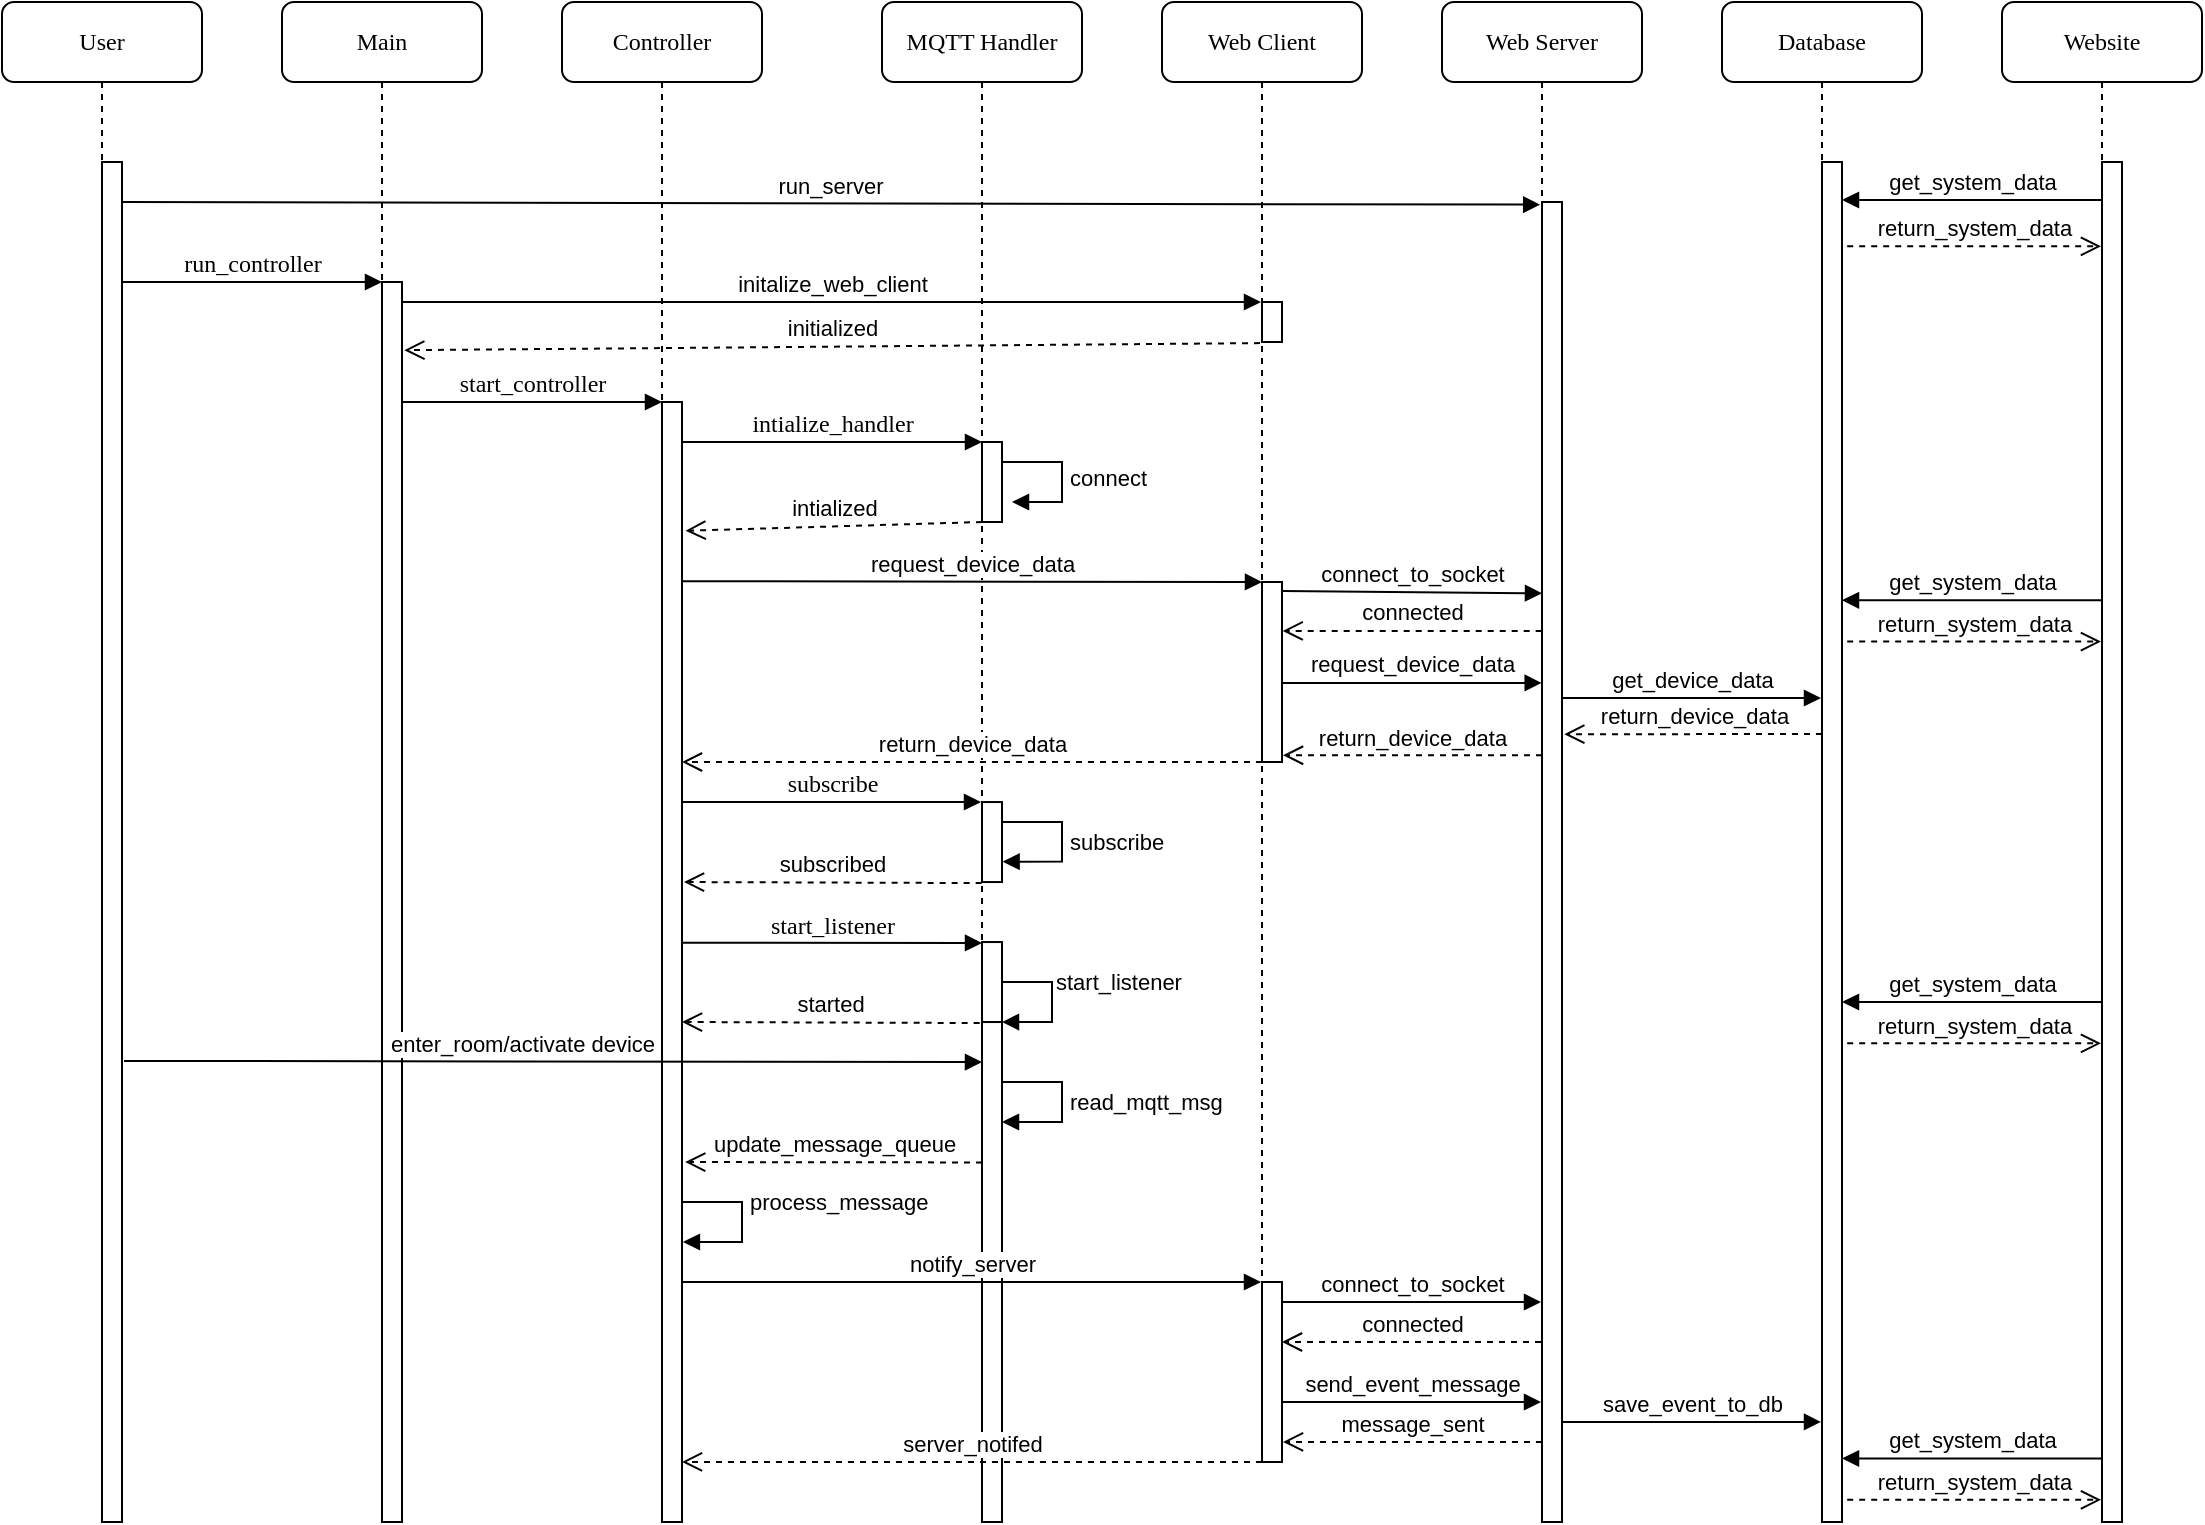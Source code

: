 <mxfile version="18.1.3" type="device"><diagram name="Page-1" id="13e1069c-82ec-6db2-03f1-153e76fe0fe0"><mxGraphModel dx="2583" dy="984" grid="1" gridSize="10" guides="1" tooltips="1" connect="1" arrows="1" fold="1" page="1" pageScale="1" pageWidth="1100" pageHeight="850" background="none" math="0" shadow="0"><root><mxCell id="0"/><mxCell id="1" parent="0"/><mxCell id="7baba1c4bc27f4b0-3" value="MQTT Handler" style="shape=umlLifeline;perimeter=lifelinePerimeter;whiteSpace=wrap;html=1;container=1;collapsible=0;recursiveResize=0;outlineConnect=0;rounded=1;shadow=0;comic=0;labelBackgroundColor=none;strokeWidth=1;fontFamily=Verdana;fontSize=12;align=center;" parent="1" vertex="1"><mxGeometry x="400" y="80" width="100" height="760" as="geometry"/></mxCell><mxCell id="7baba1c4bc27f4b0-13" value="" style="html=1;points=[];perimeter=orthogonalPerimeter;rounded=0;shadow=0;comic=0;labelBackgroundColor=none;strokeWidth=1;fontFamily=Verdana;fontSize=12;align=center;" parent="7baba1c4bc27f4b0-3" vertex="1"><mxGeometry x="50" y="220" width="10" height="40" as="geometry"/></mxCell><mxCell id="RaGMDofcJ0_RZUFKeut7-7" value="connect" style="edgeStyle=orthogonalEdgeStyle;html=1;align=left;spacingLeft=2;endArrow=block;rounded=0;entryX=1;entryY=0;" parent="7baba1c4bc27f4b0-3" edge="1"><mxGeometry relative="1" as="geometry"><mxPoint x="60" y="230" as="sourcePoint"/><Array as="points"><mxPoint x="90" y="230"/></Array><mxPoint x="65" y="250" as="targetPoint"/></mxGeometry></mxCell><mxCell id="RaGMDofcJ0_RZUFKeut7-8" value="intialized" style="html=1;verticalAlign=bottom;endArrow=open;dashed=1;endSize=8;rounded=0;entryX=1.176;entryY=0.115;entryDx=0;entryDy=0;entryPerimeter=0;" parent="7baba1c4bc27f4b0-3" target="7baba1c4bc27f4b0-10" edge="1"><mxGeometry relative="1" as="geometry"><mxPoint x="50" y="260" as="sourcePoint"/><mxPoint x="-30" y="260" as="targetPoint"/></mxGeometry></mxCell><mxCell id="RaGMDofcJ0_RZUFKeut7-12" value="start_listener" style="html=1;verticalAlign=bottom;endArrow=block;entryX=0;entryY=0;labelBackgroundColor=none;fontFamily=Verdana;fontSize=12;edgeStyle=elbowEdgeStyle;elbow=vertical;" parent="7baba1c4bc27f4b0-3" edge="1"><mxGeometry relative="1" as="geometry"><mxPoint x="-100.0" y="470.362" as="sourcePoint"/><mxPoint x="50" y="470.19" as="targetPoint"/></mxGeometry></mxCell><mxCell id="RaGMDofcJ0_RZUFKeut7-13" value="" style="html=1;points=[];perimeter=orthogonalPerimeter;" parent="7baba1c4bc27f4b0-3" vertex="1"><mxGeometry x="50" y="510.02" width="10" height="249.98" as="geometry"/></mxCell><mxCell id="RaGMDofcJ0_RZUFKeut7-14" value="start_listener" style="edgeStyle=orthogonalEdgeStyle;html=1;align=left;spacingLeft=2;endArrow=block;rounded=0;entryX=1;entryY=0;" parent="7baba1c4bc27f4b0-3" target="RaGMDofcJ0_RZUFKeut7-13" edge="1"><mxGeometry relative="1" as="geometry"><mxPoint x="55" y="470.02" as="sourcePoint"/><Array as="points"><mxPoint x="55" y="490.02"/><mxPoint x="85" y="490.02"/><mxPoint x="85" y="510.02"/></Array></mxGeometry></mxCell><mxCell id="RaGMDofcJ0_RZUFKeut7-21" value="" style="html=1;points=[];perimeter=orthogonalPerimeter;rounded=0;shadow=0;comic=0;labelBackgroundColor=none;strokeWidth=1;fontFamily=Verdana;fontSize=12;align=center;" parent="7baba1c4bc27f4b0-3" vertex="1"><mxGeometry x="50" y="400.02" width="10" height="40" as="geometry"/></mxCell><mxCell id="RaGMDofcJ0_RZUFKeut7-22" value="" style="html=1;points=[];perimeter=orthogonalPerimeter;rounded=0;shadow=0;comic=0;labelBackgroundColor=none;strokeWidth=1;fontFamily=Verdana;fontSize=12;align=center;" parent="7baba1c4bc27f4b0-3" vertex="1"><mxGeometry x="50" y="470.02" width="10" height="39.98" as="geometry"/></mxCell><mxCell id="RaGMDofcJ0_RZUFKeut7-26" value="read_mqtt_msg" style="edgeStyle=orthogonalEdgeStyle;html=1;align=left;spacingLeft=2;endArrow=block;rounded=0;" parent="7baba1c4bc27f4b0-3" edge="1"><mxGeometry relative="1" as="geometry"><mxPoint x="60" y="540.02" as="sourcePoint"/><Array as="points"><mxPoint x="90" y="540"/><mxPoint x="90" y="560"/><mxPoint x="60" y="560"/></Array><mxPoint x="60" y="560" as="targetPoint"/></mxGeometry></mxCell><mxCell id="RaGMDofcJ0_RZUFKeut7-61" value="subscribe" style="edgeStyle=orthogonalEdgeStyle;html=1;align=left;spacingLeft=2;endArrow=block;rounded=0;entryX=1.03;entryY=0.745;entryDx=0;entryDy=0;entryPerimeter=0;" parent="7baba1c4bc27f4b0-3" target="RaGMDofcJ0_RZUFKeut7-21" edge="1"><mxGeometry relative="1" as="geometry"><mxPoint x="60" y="410" as="sourcePoint"/><Array as="points"><mxPoint x="90" y="410"/><mxPoint x="90" y="430"/></Array><mxPoint x="65" y="430" as="targetPoint"/></mxGeometry></mxCell><mxCell id="7baba1c4bc27f4b0-2" value="Controller" style="shape=umlLifeline;perimeter=lifelinePerimeter;whiteSpace=wrap;html=1;container=1;collapsible=0;recursiveResize=0;outlineConnect=0;rounded=1;shadow=0;comic=0;labelBackgroundColor=none;strokeWidth=1;fontFamily=Verdana;fontSize=12;align=center;" parent="1" vertex="1"><mxGeometry x="240" y="80" width="100" height="760" as="geometry"/></mxCell><mxCell id="7baba1c4bc27f4b0-10" value="" style="html=1;points=[];perimeter=orthogonalPerimeter;rounded=0;shadow=0;comic=0;labelBackgroundColor=none;strokeWidth=1;fontFamily=Verdana;fontSize=12;align=center;" parent="7baba1c4bc27f4b0-2" vertex="1"><mxGeometry x="50" y="200" width="10" height="560" as="geometry"/></mxCell><mxCell id="y5O3W0Zzm47joiav79AS-1" value="process_message" style="edgeStyle=orthogonalEdgeStyle;html=1;align=left;spacingLeft=2;endArrow=block;rounded=0;entryX=1.046;entryY=0.75;entryDx=0;entryDy=0;entryPerimeter=0;" edge="1" parent="7baba1c4bc27f4b0-2" target="7baba1c4bc27f4b0-10"><mxGeometry relative="1" as="geometry"><mxPoint x="60" y="580" as="sourcePoint"/><Array as="points"><mxPoint x="60" y="600"/><mxPoint x="90" y="600"/><mxPoint x="90" y="620"/></Array><mxPoint x="65" y="620.0" as="targetPoint"/></mxGeometry></mxCell><mxCell id="7baba1c4bc27f4b0-4" value="Web Client" style="shape=umlLifeline;perimeter=lifelinePerimeter;whiteSpace=wrap;html=1;container=1;collapsible=0;recursiveResize=0;outlineConnect=0;rounded=1;shadow=0;comic=0;labelBackgroundColor=none;strokeWidth=1;fontFamily=Verdana;fontSize=12;align=center;" parent="1" vertex="1"><mxGeometry x="540" y="80" width="100" height="720" as="geometry"/></mxCell><mxCell id="RaGMDofcJ0_RZUFKeut7-38" value="" style="html=1;points=[];perimeter=orthogonalPerimeter;rounded=0;shadow=0;comic=0;labelBackgroundColor=none;strokeWidth=1;fontFamily=Verdana;fontSize=12;align=center;" parent="7baba1c4bc27f4b0-4" vertex="1"><mxGeometry x="50" y="290" width="10" height="90" as="geometry"/></mxCell><mxCell id="RaGMDofcJ0_RZUFKeut7-45" value="return_device_data" style="html=1;verticalAlign=bottom;endArrow=open;dashed=1;endSize=8;rounded=0;jumpStyle=none;" parent="7baba1c4bc27f4b0-4" edge="1"><mxGeometry relative="1" as="geometry"><mxPoint x="50" y="380.0" as="sourcePoint"/><mxPoint x="-240" y="380" as="targetPoint"/></mxGeometry></mxCell><mxCell id="7baba1c4bc27f4b0-5" value="Web Server" style="shape=umlLifeline;perimeter=lifelinePerimeter;whiteSpace=wrap;html=1;container=1;collapsible=0;recursiveResize=0;outlineConnect=0;rounded=1;shadow=0;comic=0;labelBackgroundColor=none;strokeWidth=1;fontFamily=Verdana;fontSize=12;align=center;" parent="1" vertex="1"><mxGeometry x="680" y="80" width="100" height="760" as="geometry"/></mxCell><mxCell id="RaGMDofcJ0_RZUFKeut7-30" value="" style="html=1;points=[];perimeter=orthogonalPerimeter;" parent="7baba1c4bc27f4b0-5" vertex="1"><mxGeometry x="50" y="100" width="10" height="660" as="geometry"/></mxCell><mxCell id="RaGMDofcJ0_RZUFKeut7-41" value="connect_to_socket" style="html=1;verticalAlign=bottom;endArrow=block;rounded=0;jumpStyle=none;entryX=-0.034;entryY=0.757;entryDx=0;entryDy=0;entryPerimeter=0;" parent="7baba1c4bc27f4b0-5" edge="1"><mxGeometry width="80" relative="1" as="geometry"><mxPoint x="-79.66" y="294.47" as="sourcePoint"/><mxPoint x="50.0" y="295.68" as="targetPoint"/></mxGeometry></mxCell><mxCell id="RaGMDofcJ0_RZUFKeut7-42" value="connected" style="html=1;verticalAlign=bottom;endArrow=open;dashed=1;endSize=8;rounded=0;jumpStyle=none;" parent="7baba1c4bc27f4b0-5" edge="1"><mxGeometry relative="1" as="geometry"><mxPoint x="49.84" y="314.47" as="sourcePoint"/><mxPoint x="-79.66" y="314.47" as="targetPoint"/></mxGeometry></mxCell><mxCell id="RaGMDofcJ0_RZUFKeut7-43" value="request_device_data" style="html=1;verticalAlign=bottom;endArrow=block;rounded=0;jumpStyle=none;" parent="7baba1c4bc27f4b0-5" edge="1"><mxGeometry width="80" relative="1" as="geometry"><mxPoint x="-79.66" y="340.47" as="sourcePoint"/><mxPoint x="49.84" y="340.47" as="targetPoint"/></mxGeometry></mxCell><mxCell id="RaGMDofcJ0_RZUFKeut7-44" value="return_device_data" style="html=1;verticalAlign=bottom;endArrow=open;dashed=1;endSize=8;rounded=0;jumpStyle=none;" parent="7baba1c4bc27f4b0-5" edge="1"><mxGeometry relative="1" as="geometry"><mxPoint x="50.0" y="376.63" as="sourcePoint"/><mxPoint x="-79.5" y="376.63" as="targetPoint"/></mxGeometry></mxCell><mxCell id="7baba1c4bc27f4b0-6" value="Database" style="shape=umlLifeline;perimeter=lifelinePerimeter;whiteSpace=wrap;html=1;container=1;collapsible=0;recursiveResize=0;outlineConnect=0;rounded=1;shadow=0;comic=0;labelBackgroundColor=none;strokeWidth=1;fontFamily=Verdana;fontSize=12;align=center;" parent="1" vertex="1"><mxGeometry x="820" y="80" width="100" height="760" as="geometry"/></mxCell><mxCell id="7baba1c4bc27f4b0-19" value="" style="html=1;points=[];perimeter=orthogonalPerimeter;rounded=0;shadow=0;comic=0;labelBackgroundColor=none;strokeWidth=1;fontFamily=Verdana;fontSize=12;align=center;" parent="7baba1c4bc27f4b0-6" vertex="1"><mxGeometry x="50" y="80" width="10" height="680" as="geometry"/></mxCell><mxCell id="RaGMDofcJ0_RZUFKeut7-47" value="return_device_data" style="html=1;verticalAlign=bottom;endArrow=open;dashed=1;endSize=8;rounded=0;jumpStyle=none;entryX=1.114;entryY=0.426;entryDx=0;entryDy=0;entryPerimeter=0;" parent="7baba1c4bc27f4b0-6" edge="1"><mxGeometry relative="1" as="geometry"><mxPoint x="50" y="366" as="sourcePoint"/><mxPoint x="-78.86" y="366.12" as="targetPoint"/></mxGeometry></mxCell><mxCell id="7baba1c4bc27f4b0-7" value="User" style="shape=umlLifeline;perimeter=lifelinePerimeter;whiteSpace=wrap;html=1;container=1;collapsible=0;recursiveResize=0;outlineConnect=0;rounded=1;shadow=0;comic=0;labelBackgroundColor=none;strokeWidth=1;fontFamily=Verdana;fontSize=12;align=center;" parent="1" vertex="1"><mxGeometry x="-40" y="80" width="100" height="760" as="geometry"/></mxCell><mxCell id="RaGMDofcJ0_RZUFKeut7-15" value="" style="html=1;points=[];perimeter=orthogonalPerimeter;" parent="7baba1c4bc27f4b0-7" vertex="1"><mxGeometry x="50" y="80" width="10" height="680" as="geometry"/></mxCell><mxCell id="RaGMDofcJ0_RZUFKeut7-31" value="run_server" style="html=1;verticalAlign=bottom;endArrow=block;rounded=0;jumpStyle=none;entryX=-0.089;entryY=0.002;entryDx=0;entryDy=0;entryPerimeter=0;" parent="7baba1c4bc27f4b0-7" target="RaGMDofcJ0_RZUFKeut7-30" edge="1"><mxGeometry width="80" relative="1" as="geometry"><mxPoint x="60" y="100" as="sourcePoint"/><mxPoint x="140" y="100" as="targetPoint"/></mxGeometry></mxCell><mxCell id="7baba1c4bc27f4b0-8" value="Main" style="shape=umlLifeline;perimeter=lifelinePerimeter;whiteSpace=wrap;html=1;container=1;collapsible=0;recursiveResize=0;outlineConnect=0;rounded=1;shadow=0;comic=0;labelBackgroundColor=none;strokeWidth=1;fontFamily=Verdana;fontSize=12;align=center;" parent="1" vertex="1"><mxGeometry x="100" y="80" width="100" height="760" as="geometry"/></mxCell><mxCell id="7baba1c4bc27f4b0-9" value="" style="html=1;points=[];perimeter=orthogonalPerimeter;rounded=0;shadow=0;comic=0;labelBackgroundColor=none;strokeWidth=1;fontFamily=Verdana;fontSize=12;align=center;" parent="7baba1c4bc27f4b0-8" vertex="1"><mxGeometry x="50" y="140" width="10" height="620" as="geometry"/></mxCell><mxCell id="RaGMDofcJ0_RZUFKeut7-16" value="run_controller" style="html=1;verticalAlign=bottom;endArrow=block;entryX=0;entryY=0;labelBackgroundColor=none;fontFamily=Verdana;fontSize=12;edgeStyle=elbowEdgeStyle;elbow=vertical;" parent="7baba1c4bc27f4b0-8" edge="1"><mxGeometry relative="1" as="geometry"><mxPoint x="-80" y="140" as="sourcePoint"/><mxPoint x="50" y="140.0" as="targetPoint"/></mxGeometry></mxCell><mxCell id="RaGMDofcJ0_RZUFKeut7-19" value="initalize_web_client" style="html=1;verticalAlign=bottom;endArrow=block;rounded=0;jumpStyle=none;" parent="7baba1c4bc27f4b0-8" target="7baba1c4bc27f4b0-4" edge="1"><mxGeometry width="80" relative="1" as="geometry"><mxPoint x="60" y="150" as="sourcePoint"/><mxPoint x="140" y="150" as="targetPoint"/></mxGeometry></mxCell><mxCell id="7baba1c4bc27f4b0-16" value="" style="html=1;points=[];perimeter=orthogonalPerimeter;rounded=0;shadow=0;comic=0;labelBackgroundColor=none;strokeWidth=1;fontFamily=Verdana;fontSize=12;align=center;" parent="1" vertex="1"><mxGeometry x="590" y="230" width="10" height="20" as="geometry"/></mxCell><mxCell id="7baba1c4bc27f4b0-11" value="start_controller" style="html=1;verticalAlign=bottom;endArrow=block;entryX=0;entryY=0;labelBackgroundColor=none;fontFamily=Verdana;fontSize=12;edgeStyle=elbowEdgeStyle;elbow=vertical;" parent="1" source="7baba1c4bc27f4b0-9" target="7baba1c4bc27f4b0-10" edge="1"><mxGeometry relative="1" as="geometry"><mxPoint x="225" y="290" as="sourcePoint"/></mxGeometry></mxCell><mxCell id="7baba1c4bc27f4b0-14" value="intialize_handler" style="html=1;verticalAlign=bottom;endArrow=block;entryX=0;entryY=0;labelBackgroundColor=none;fontFamily=Verdana;fontSize=12;edgeStyle=elbowEdgeStyle;elbow=vertical;" parent="1" source="7baba1c4bc27f4b0-10" target="7baba1c4bc27f4b0-13" edge="1"><mxGeometry relative="1" as="geometry"><mxPoint x="375" y="300" as="sourcePoint"/></mxGeometry></mxCell><mxCell id="RaGMDofcJ0_RZUFKeut7-9" value="subscribe" style="html=1;verticalAlign=bottom;endArrow=block;labelBackgroundColor=none;fontFamily=Verdana;fontSize=12;elbow=vertical;exitX=1;exitY=0.186;exitDx=0;exitDy=0;exitPerimeter=0;" parent="1" edge="1"><mxGeometry relative="1" as="geometry"><mxPoint x="300" y="480" as="sourcePoint"/><mxPoint x="449.5" y="480" as="targetPoint"/></mxGeometry></mxCell><mxCell id="RaGMDofcJ0_RZUFKeut7-10" value="subscribed" style="html=1;verticalAlign=bottom;endArrow=open;dashed=1;endSize=8;rounded=0;exitX=-0.017;exitY=1.013;exitDx=0;exitDy=0;exitPerimeter=0;" parent="1" source="RaGMDofcJ0_RZUFKeut7-21" edge="1"><mxGeometry relative="1" as="geometry"><mxPoint x="449.4" y="518.22" as="sourcePoint"/><mxPoint x="301" y="520.02" as="targetPoint"/></mxGeometry></mxCell><mxCell id="RaGMDofcJ0_RZUFKeut7-17" value="enter_room/activate device" style="html=1;verticalAlign=bottom;endArrow=block;rounded=0;jumpStyle=none;exitX=1.099;exitY=0.568;exitDx=0;exitDy=0;exitPerimeter=0;" parent="1" edge="1"><mxGeometry x="-0.072" width="80" relative="1" as="geometry"><mxPoint x="20.99" y="609.46" as="sourcePoint"/><mxPoint x="450" y="610.02" as="targetPoint"/><mxPoint as="offset"/></mxGeometry></mxCell><mxCell id="RaGMDofcJ0_RZUFKeut7-20" value="initialized" style="html=1;verticalAlign=bottom;endArrow=open;dashed=1;endSize=8;rounded=0;jumpStyle=none;exitX=-0.1;exitY=1.028;exitDx=0;exitDy=0;exitPerimeter=0;entryX=1.116;entryY=0.055;entryDx=0;entryDy=0;entryPerimeter=0;" parent="1" source="7baba1c4bc27f4b0-16" target="7baba1c4bc27f4b0-9" edge="1"><mxGeometry relative="1" as="geometry"><mxPoint x="440" y="270" as="sourcePoint"/><mxPoint x="360" y="270" as="targetPoint"/></mxGeometry></mxCell><mxCell id="RaGMDofcJ0_RZUFKeut7-24" value="Website" style="shape=umlLifeline;perimeter=lifelinePerimeter;whiteSpace=wrap;html=1;container=1;collapsible=0;recursiveResize=0;outlineConnect=0;rounded=1;shadow=0;comic=0;labelBackgroundColor=none;strokeWidth=1;fontFamily=Verdana;fontSize=12;align=center;" parent="1" vertex="1"><mxGeometry x="960" y="80" width="100" height="760" as="geometry"/></mxCell><mxCell id="RaGMDofcJ0_RZUFKeut7-25" value="" style="html=1;points=[];perimeter=orthogonalPerimeter;rounded=0;shadow=0;comic=0;labelBackgroundColor=none;strokeWidth=1;fontFamily=Verdana;fontSize=12;align=center;" parent="RaGMDofcJ0_RZUFKeut7-24" vertex="1"><mxGeometry x="50" y="80" width="10" height="680" as="geometry"/></mxCell><mxCell id="RaGMDofcJ0_RZUFKeut7-52" value="get_system_data" style="html=1;verticalAlign=bottom;endArrow=block;rounded=0;jumpStyle=none;" parent="RaGMDofcJ0_RZUFKeut7-24" edge="1"><mxGeometry width="80" relative="1" as="geometry"><mxPoint x="50" y="299.13" as="sourcePoint"/><mxPoint x="-80" y="299.13" as="targetPoint"/></mxGeometry></mxCell><mxCell id="RaGMDofcJ0_RZUFKeut7-53" value="return_system_data" style="html=1;verticalAlign=bottom;endArrow=open;dashed=1;endSize=8;rounded=0;jumpStyle=none;exitX=1.259;exitY=0.062;exitDx=0;exitDy=0;exitPerimeter=0;" parent="RaGMDofcJ0_RZUFKeut7-24" edge="1"><mxGeometry relative="1" as="geometry"><mxPoint x="-77.41" y="319.81" as="sourcePoint"/><mxPoint x="49.5" y="319.81" as="targetPoint"/></mxGeometry></mxCell><mxCell id="RaGMDofcJ0_RZUFKeut7-54" value="get_system_data" style="html=1;verticalAlign=bottom;endArrow=block;rounded=0;jumpStyle=none;" parent="RaGMDofcJ0_RZUFKeut7-24" edge="1"><mxGeometry width="80" relative="1" as="geometry"><mxPoint x="50" y="500.0" as="sourcePoint"/><mxPoint x="-80" y="500.0" as="targetPoint"/></mxGeometry></mxCell><mxCell id="RaGMDofcJ0_RZUFKeut7-55" value="return_system_data" style="html=1;verticalAlign=bottom;endArrow=open;dashed=1;endSize=8;rounded=0;jumpStyle=none;exitX=1.259;exitY=0.062;exitDx=0;exitDy=0;exitPerimeter=0;" parent="RaGMDofcJ0_RZUFKeut7-24" edge="1"><mxGeometry relative="1" as="geometry"><mxPoint x="-77.41" y="520.68" as="sourcePoint"/><mxPoint x="49.5" y="520.68" as="targetPoint"/></mxGeometry></mxCell><mxCell id="RaGMDofcJ0_RZUFKeut7-18" value="update_message_queue" style="html=1;verticalAlign=bottom;endArrow=open;dashed=1;endSize=8;rounded=0;entryX=1.16;entryY=0.26;entryDx=0;entryDy=0;entryPerimeter=0;" parent="1" edge="1"><mxGeometry relative="1" as="geometry"><mxPoint x="450.0" y="660.22" as="sourcePoint"/><mxPoint x="301.6" y="660.02" as="targetPoint"/></mxGeometry></mxCell><mxCell id="RaGMDofcJ0_RZUFKeut7-36" value="request_device_data" style="html=1;verticalAlign=bottom;endArrow=block;rounded=0;jumpStyle=none;" parent="1" edge="1"><mxGeometry width="80" relative="1" as="geometry"><mxPoint x="300" y="369.57" as="sourcePoint"/><mxPoint x="590" y="370" as="targetPoint"/></mxGeometry></mxCell><mxCell id="RaGMDofcJ0_RZUFKeut7-46" value="get_device_data" style="html=1;verticalAlign=bottom;endArrow=block;rounded=0;jumpStyle=none;" parent="1" edge="1"><mxGeometry width="80" relative="1" as="geometry"><mxPoint x="740" y="428" as="sourcePoint"/><mxPoint x="869.5" y="428.0" as="targetPoint"/></mxGeometry></mxCell><mxCell id="RaGMDofcJ0_RZUFKeut7-49" value="get_system_data" style="html=1;verticalAlign=bottom;endArrow=block;rounded=0;jumpStyle=none;" parent="1" edge="1"><mxGeometry width="80" relative="1" as="geometry"><mxPoint x="1010" y="179" as="sourcePoint"/><mxPoint x="880" y="179" as="targetPoint"/></mxGeometry></mxCell><mxCell id="RaGMDofcJ0_RZUFKeut7-50" value="return_system_data" style="html=1;verticalAlign=bottom;endArrow=open;dashed=1;endSize=8;rounded=0;jumpStyle=none;exitX=1.259;exitY=0.062;exitDx=0;exitDy=0;exitPerimeter=0;" parent="1" source="7baba1c4bc27f4b0-19" target="RaGMDofcJ0_RZUFKeut7-24" edge="1"><mxGeometry relative="1" as="geometry"><mxPoint x="990" y="190" as="sourcePoint"/><mxPoint x="910" y="190" as="targetPoint"/></mxGeometry></mxCell><mxCell id="RaGMDofcJ0_RZUFKeut7-62" value="started" style="html=1;verticalAlign=bottom;endArrow=open;dashed=1;endSize=8;rounded=0;exitX=-0.017;exitY=1.013;exitDx=0;exitDy=0;exitPerimeter=0;" parent="1" edge="1"><mxGeometry relative="1" as="geometry"><mxPoint x="448.83" y="590.52" as="sourcePoint"/><mxPoint x="300" y="590" as="targetPoint"/></mxGeometry></mxCell><mxCell id="RaGMDofcJ0_RZUFKeut7-27" value="notify_server" style="html=1;verticalAlign=bottom;endArrow=block;rounded=0;jumpStyle=none;" parent="1" edge="1"><mxGeometry width="80" relative="1" as="geometry"><mxPoint x="300" y="720" as="sourcePoint"/><mxPoint x="589.5" y="720" as="targetPoint"/></mxGeometry></mxCell><mxCell id="RaGMDofcJ0_RZUFKeut7-28" value="" style="html=1;points=[];perimeter=orthogonalPerimeter;" parent="1" vertex="1"><mxGeometry x="590" y="720" width="10" height="90" as="geometry"/></mxCell><mxCell id="RaGMDofcJ0_RZUFKeut7-33" value="connect_to_socket" style="html=1;verticalAlign=bottom;endArrow=block;rounded=0;jumpStyle=none;" parent="1" edge="1"><mxGeometry width="80" relative="1" as="geometry"><mxPoint x="600" y="730" as="sourcePoint"/><mxPoint x="729.5" y="730" as="targetPoint"/></mxGeometry></mxCell><mxCell id="RaGMDofcJ0_RZUFKeut7-48" value="save_event_to_db" style="html=1;verticalAlign=bottom;endArrow=block;rounded=0;jumpStyle=none;" parent="1" edge="1"><mxGeometry width="80" relative="1" as="geometry"><mxPoint x="740" y="789.98" as="sourcePoint"/><mxPoint x="869.5" y="789.98" as="targetPoint"/></mxGeometry></mxCell><mxCell id="RaGMDofcJ0_RZUFKeut7-58" value="message_sent" style="html=1;verticalAlign=bottom;endArrow=open;dashed=1;endSize=8;rounded=0;jumpStyle=none;" parent="1" edge="1"><mxGeometry relative="1" as="geometry"><mxPoint x="730" y="799.98" as="sourcePoint"/><mxPoint x="600.5" y="799.98" as="targetPoint"/></mxGeometry></mxCell><mxCell id="RaGMDofcJ0_RZUFKeut7-34" value="connected" style="html=1;verticalAlign=bottom;endArrow=open;dashed=1;endSize=8;rounded=0;jumpStyle=none;" parent="1" edge="1"><mxGeometry relative="1" as="geometry"><mxPoint x="729.5" y="750" as="sourcePoint"/><mxPoint x="600" y="750" as="targetPoint"/></mxGeometry></mxCell><mxCell id="RaGMDofcJ0_RZUFKeut7-35" value="send_event_message" style="html=1;verticalAlign=bottom;endArrow=block;rounded=0;jumpStyle=none;" parent="1" edge="1"><mxGeometry width="80" relative="1" as="geometry"><mxPoint x="600" y="780" as="sourcePoint"/><mxPoint x="729.5" y="780" as="targetPoint"/></mxGeometry></mxCell><mxCell id="RaGMDofcJ0_RZUFKeut7-56" value="get_system_data" style="html=1;verticalAlign=bottom;endArrow=block;rounded=0;jumpStyle=none;" parent="1" edge="1"><mxGeometry width="80" relative="1" as="geometry"><mxPoint x="1010" y="808.25" as="sourcePoint"/><mxPoint x="880" y="808.25" as="targetPoint"/></mxGeometry></mxCell><mxCell id="RaGMDofcJ0_RZUFKeut7-57" value="return_system_data" style="html=1;verticalAlign=bottom;endArrow=open;dashed=1;endSize=8;rounded=0;jumpStyle=none;exitX=1.259;exitY=0.062;exitDx=0;exitDy=0;exitPerimeter=0;" parent="1" edge="1"><mxGeometry relative="1" as="geometry"><mxPoint x="882.59" y="828.93" as="sourcePoint"/><mxPoint x="1009.5" y="828.93" as="targetPoint"/></mxGeometry></mxCell><mxCell id="RaGMDofcJ0_RZUFKeut7-60" value="server_notifed" style="html=1;verticalAlign=bottom;endArrow=open;dashed=1;endSize=8;rounded=0;jumpStyle=none;" parent="1" edge="1"><mxGeometry relative="1" as="geometry"><mxPoint x="590" y="809.98" as="sourcePoint"/><mxPoint x="300" y="809.98" as="targetPoint"/></mxGeometry></mxCell></root></mxGraphModel></diagram></mxfile>